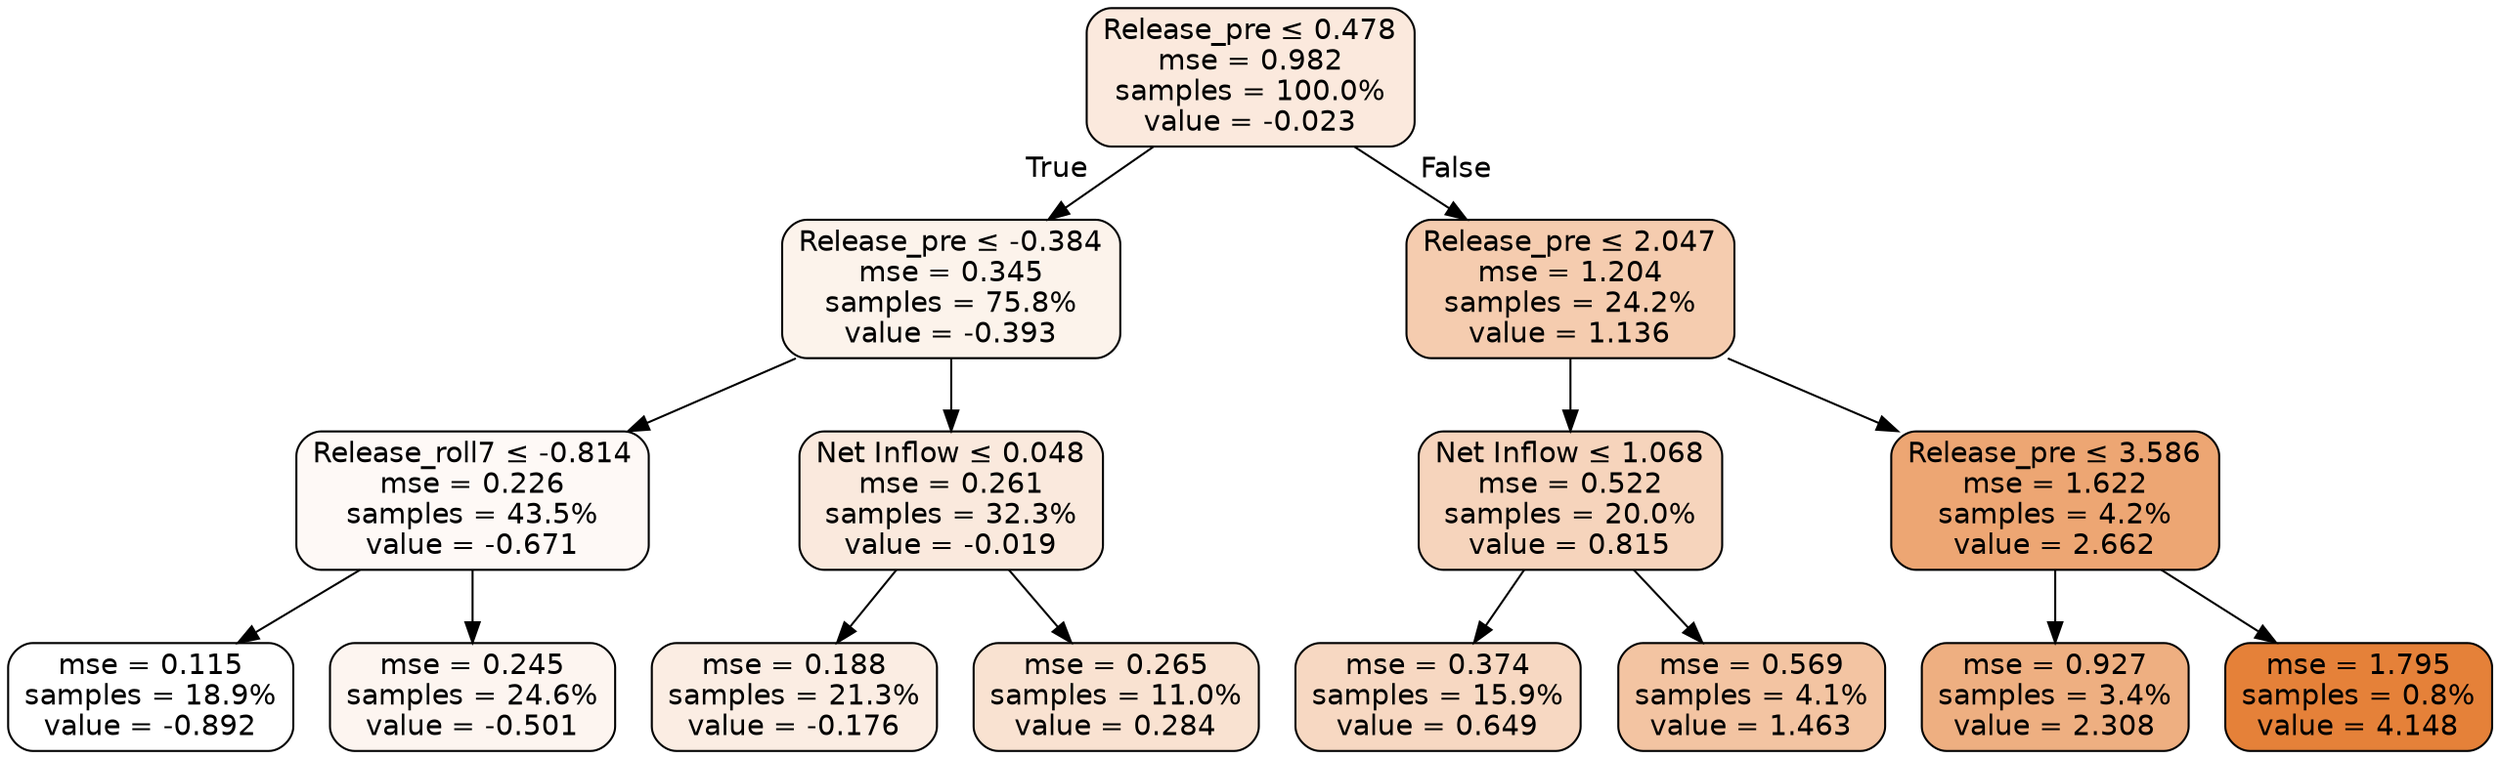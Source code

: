 digraph Tree {
node [shape=box, style="filled, rounded", color="black", fontname=helvetica] ;
edge [fontname=helvetica] ;
0 [label=<Release_pre &le; 0.478<br/>mse = 0.982<br/>samples = 100.0%<br/>value = -0.023>, fillcolor="#fbe9dd"] ;
1 [label=<Release_pre &le; -0.384<br/>mse = 0.345<br/>samples = 75.8%<br/>value = -0.393>, fillcolor="#fcf3eb"] ;
0 -> 1 [labeldistance=2.5, labelangle=45, headlabel="True"] ;
2 [label=<Release_roll7 &le; -0.814<br/>mse = 0.226<br/>samples = 43.5%<br/>value = -0.671>, fillcolor="#fef9f6"] ;
1 -> 2 ;
3 [label=<mse = 0.115<br/>samples = 18.9%<br/>value = -0.892>, fillcolor="#ffffff"] ;
2 -> 3 ;
4 [label=<mse = 0.245<br/>samples = 24.6%<br/>value = -0.501>, fillcolor="#fdf5f0"] ;
2 -> 4 ;
5 [label=<Net Inflow &le; 0.048<br/>mse = 0.261<br/>samples = 32.3%<br/>value = -0.019>, fillcolor="#fae9dd"] ;
1 -> 5 ;
6 [label=<mse = 0.188<br/>samples = 21.3%<br/>value = -0.176>, fillcolor="#fbede3"] ;
5 -> 6 ;
7 [label=<mse = 0.265<br/>samples = 11.0%<br/>value = 0.284>, fillcolor="#f9e2d1"] ;
5 -> 7 ;
8 [label=<Release_pre &le; 2.047<br/>mse = 1.204<br/>samples = 24.2%<br/>value = 1.136>, fillcolor="#f5ccaf"] ;
0 -> 8 [labeldistance=2.5, labelangle=-45, headlabel="False"] ;
9 [label=<Net Inflow &le; 1.068<br/>mse = 0.522<br/>samples = 20.0%<br/>value = 0.815>, fillcolor="#f6d4bc"] ;
8 -> 9 ;
10 [label=<mse = 0.374<br/>samples = 15.9%<br/>value = 0.649>, fillcolor="#f7d8c2"] ;
9 -> 10 ;
11 [label=<mse = 0.569<br/>samples = 4.1%<br/>value = 1.463>, fillcolor="#f3c4a2"] ;
9 -> 11 ;
12 [label=<Release_pre &le; 3.586<br/>mse = 1.622<br/>samples = 4.2%<br/>value = 2.662>, fillcolor="#eda673"] ;
8 -> 12 ;
13 [label=<mse = 0.927<br/>samples = 3.4%<br/>value = 2.308>, fillcolor="#eeaf81"] ;
12 -> 13 ;
14 [label=<mse = 1.795<br/>samples = 0.8%<br/>value = 4.148>, fillcolor="#e58139"] ;
12 -> 14 ;
}